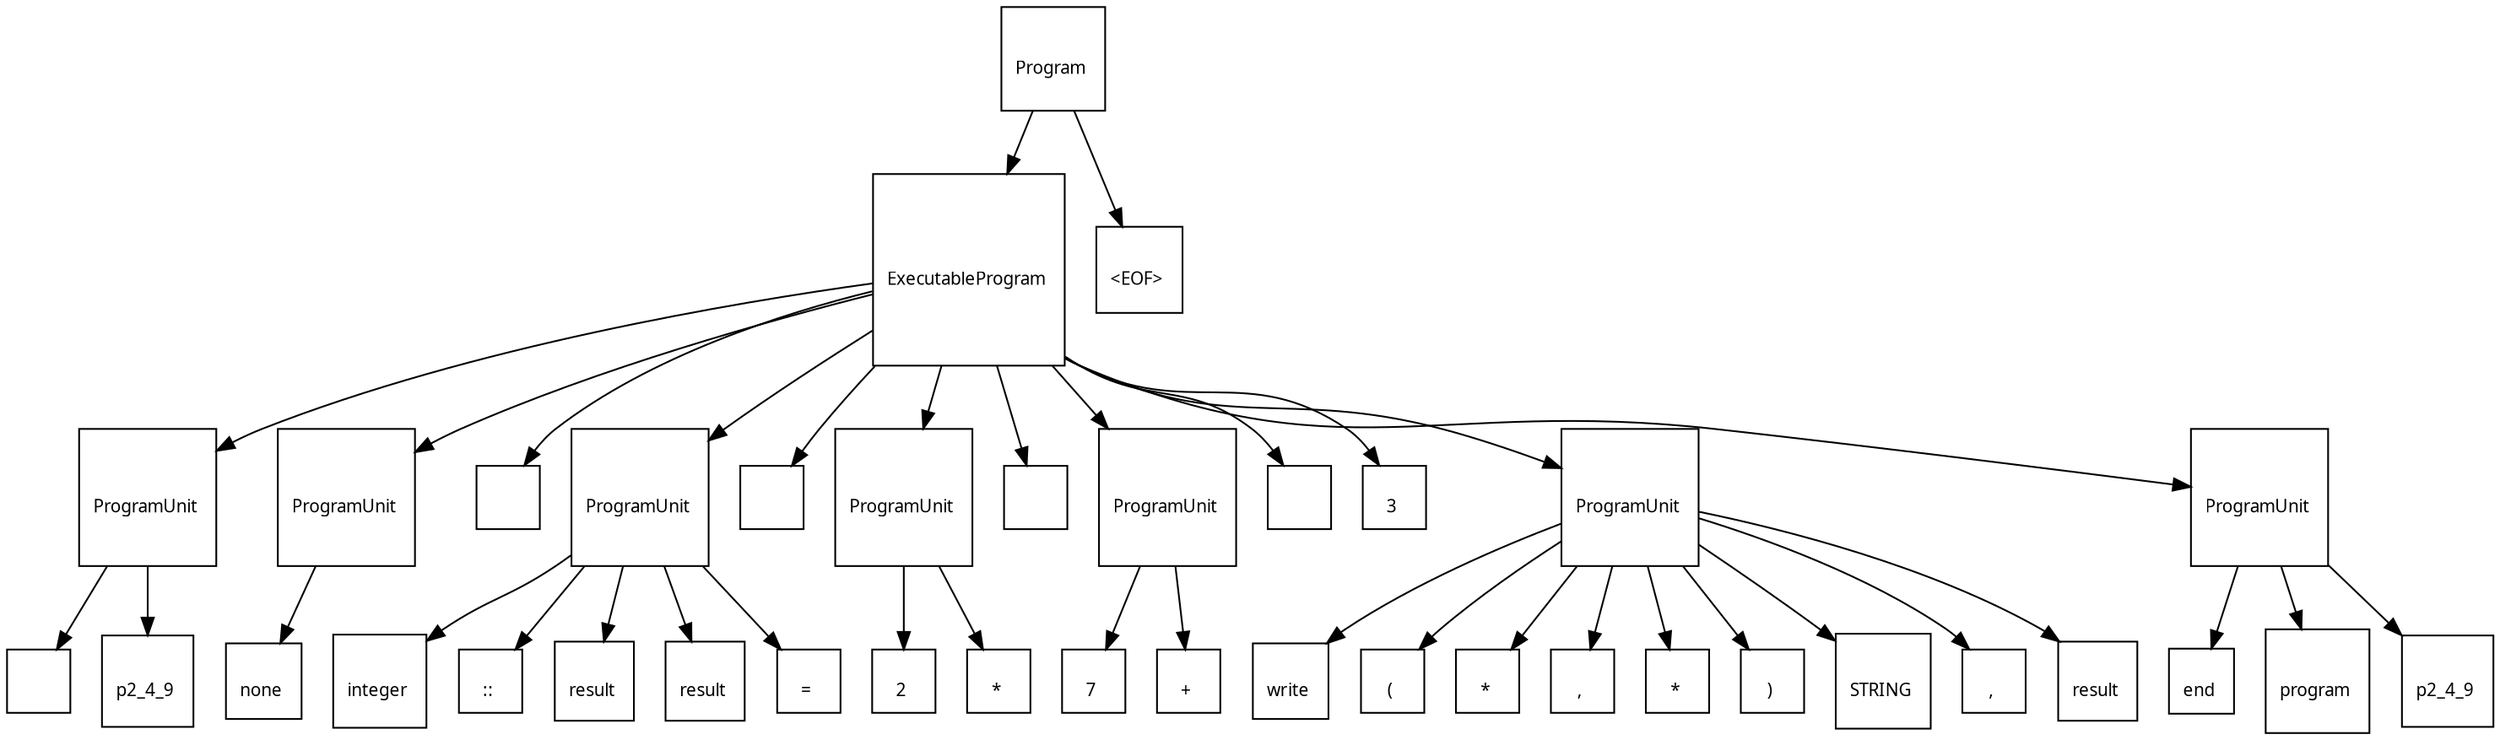 digraph G {
  charset="UTF-8"
  node [shape=square, fontname="Arial Unicode MS"];
  "e98c3f8d-95fd-42ff-97a0-4232eed9543c" [label="\lProgram \n", fontsize=10];
  "e98c3f8d-95fd-42ff-97a0-4232eed9543c" -> "74d8a6fc-184d-4193-a016-709cd0300656";
  "74d8a6fc-184d-4193-a016-709cd0300656" [label="\lExecutableProgram \n", fontsize=10];
  "74d8a6fc-184d-4193-a016-709cd0300656" -> "c8da627a-b9a1-437d-af94-557e3a5ef2fc";
  "c8da627a-b9a1-437d-af94-557e3a5ef2fc" [label="\lProgramUnit \n", fontsize=10];
  "c8da627a-b9a1-437d-af94-557e3a5ef2fc" -> "7c2749d3-e4e4-49b5-918b-2fccd5c60815";
  "7c2749d3-e4e4-49b5-918b-2fccd5c60815" [label="\l \n", fontsize=10];
  "c8da627a-b9a1-437d-af94-557e3a5ef2fc" -> "7be86cb3-e342-41f7-960e-d3111abede56";
  "7be86cb3-e342-41f7-960e-d3111abede56" [label="\lp2_4_9 \n", fontsize=10];
  "74d8a6fc-184d-4193-a016-709cd0300656" -> "0e448528-69e5-402a-9a56-0a57c538ce07";
  "0e448528-69e5-402a-9a56-0a57c538ce07" [label="\lProgramUnit \n", fontsize=10];
  "0e448528-69e5-402a-9a56-0a57c538ce07" -> "b3785eb0-37db-4fd3-9972-3ac6107ea2c6";
  "b3785eb0-37db-4fd3-9972-3ac6107ea2c6" [label="\lnone \n", fontsize=10];
  "74d8a6fc-184d-4193-a016-709cd0300656" -> "c19ae6ad-ac04-4478-aba2-f03b8afcd19e";
  "c19ae6ad-ac04-4478-aba2-f03b8afcd19e" [label="\l \n", fontsize=10];
  "74d8a6fc-184d-4193-a016-709cd0300656" -> "d78e9da9-b1cc-46b3-ad8d-b428987be1f8";
  "d78e9da9-b1cc-46b3-ad8d-b428987be1f8" [label="\lProgramUnit \n", fontsize=10];
  "d78e9da9-b1cc-46b3-ad8d-b428987be1f8" -> "0ecdf772-3462-40cb-94d9-f03c2d0f71ca";
  "0ecdf772-3462-40cb-94d9-f03c2d0f71ca" [label="\linteger \n", fontsize=10];
  "d78e9da9-b1cc-46b3-ad8d-b428987be1f8" -> "7d421a1c-90f6-4afd-b5a0-5288c38be0e3";
  "7d421a1c-90f6-4afd-b5a0-5288c38be0e3" [label="\l:: \n", fontsize=10];
  "d78e9da9-b1cc-46b3-ad8d-b428987be1f8" -> "290263bc-84e3-4957-b4da-5024cb94cf7b";
  "290263bc-84e3-4957-b4da-5024cb94cf7b" [label="\lresult \n", fontsize=10];
  "d78e9da9-b1cc-46b3-ad8d-b428987be1f8" -> "58165d9a-e2f1-4283-9679-6f680701dd79";
  "58165d9a-e2f1-4283-9679-6f680701dd79" [label="\lresult \n", fontsize=10];
  "d78e9da9-b1cc-46b3-ad8d-b428987be1f8" -> "8d124e8f-de94-4612-a569-97b16814c539";
  "8d124e8f-de94-4612-a569-97b16814c539" [label="\l= \n", fontsize=10];
  "74d8a6fc-184d-4193-a016-709cd0300656" -> "12666774-6381-42c4-910e-0e65d0a01c85";
  "12666774-6381-42c4-910e-0e65d0a01c85" [label="\l \n", fontsize=10];
  "74d8a6fc-184d-4193-a016-709cd0300656" -> "95083fb5-fe84-4d36-b013-f205f1b6e7de";
  "95083fb5-fe84-4d36-b013-f205f1b6e7de" [label="\lProgramUnit \n", fontsize=10];
  "95083fb5-fe84-4d36-b013-f205f1b6e7de" -> "9c401326-ad73-4864-ae3f-cbf2b513b3f3";
  "9c401326-ad73-4864-ae3f-cbf2b513b3f3" [label="\l2 \n", fontsize=10];
  "95083fb5-fe84-4d36-b013-f205f1b6e7de" -> "b5d214c3-bf3c-4fb0-944c-d81f53812554";
  "b5d214c3-bf3c-4fb0-944c-d81f53812554" [label="\l* \n", fontsize=10];
  "74d8a6fc-184d-4193-a016-709cd0300656" -> "2908ba89-3109-4eac-b61f-b23345a41f2f";
  "2908ba89-3109-4eac-b61f-b23345a41f2f" [label="\l \n", fontsize=10];
  "74d8a6fc-184d-4193-a016-709cd0300656" -> "fd2adbc5-9e65-4ba8-9128-b0f1bef5d049";
  "fd2adbc5-9e65-4ba8-9128-b0f1bef5d049" [label="\lProgramUnit \n", fontsize=10];
  "fd2adbc5-9e65-4ba8-9128-b0f1bef5d049" -> "3f98ca16-3de6-4873-87a5-e8f35026865e";
  "3f98ca16-3de6-4873-87a5-e8f35026865e" [label="\l7 \n", fontsize=10];
  "fd2adbc5-9e65-4ba8-9128-b0f1bef5d049" -> "948dfe06-1096-45bb-bd97-c0f361d1545c";
  "948dfe06-1096-45bb-bd97-c0f361d1545c" [label="\l+ \n", fontsize=10];
  "74d8a6fc-184d-4193-a016-709cd0300656" -> "e8ed31df-2c7f-4f56-9f30-85de450d9c21";
  "e8ed31df-2c7f-4f56-9f30-85de450d9c21" [label="\l \n", fontsize=10];
  "74d8a6fc-184d-4193-a016-709cd0300656" -> "30fb954d-e5a9-4e20-b62e-ba347107f60e";
  "30fb954d-e5a9-4e20-b62e-ba347107f60e" [label="\l3 \n", fontsize=10];
  "74d8a6fc-184d-4193-a016-709cd0300656" -> "c5cde322-6061-4eb5-b902-94337fbf0d47";
  "c5cde322-6061-4eb5-b902-94337fbf0d47" [label="\lProgramUnit \n", fontsize=10];
  "c5cde322-6061-4eb5-b902-94337fbf0d47" -> "ce694cf1-a350-4b05-849a-d63ef802c332";
  "ce694cf1-a350-4b05-849a-d63ef802c332" [label="\lwrite \n", fontsize=10];
  "c5cde322-6061-4eb5-b902-94337fbf0d47" -> "10618863-e810-4cd5-a566-784ccce7f22b";
  "10618863-e810-4cd5-a566-784ccce7f22b" [label="\l( \n", fontsize=10];
  "c5cde322-6061-4eb5-b902-94337fbf0d47" -> "77e4f689-2f72-44ab-87ab-e3ba22221803";
  "77e4f689-2f72-44ab-87ab-e3ba22221803" [label="\l* \n", fontsize=10];
  "c5cde322-6061-4eb5-b902-94337fbf0d47" -> "e1ef1931-3f52-44a6-b86c-4172f079837b";
  "e1ef1931-3f52-44a6-b86c-4172f079837b" [label="\l, \n", fontsize=10];
  "c5cde322-6061-4eb5-b902-94337fbf0d47" -> "89c85480-c83b-4aa4-8e39-c2821df42c6b";
  "89c85480-c83b-4aa4-8e39-c2821df42c6b" [label="\l* \n", fontsize=10];
  "c5cde322-6061-4eb5-b902-94337fbf0d47" -> "75eb88d4-28c9-4f96-adce-23a4c876513a";
  "75eb88d4-28c9-4f96-adce-23a4c876513a" [label="\l) \n", fontsize=10];
  "c5cde322-6061-4eb5-b902-94337fbf0d47" -> "1e570aa5-1a43-42d8-88ce-2f96182b80aa";
  "1e570aa5-1a43-42d8-88ce-2f96182b80aa" [label="\lSTRING \n", fontsize=10];
  "c5cde322-6061-4eb5-b902-94337fbf0d47" -> "2bda8989-4ca9-440f-9fc6-dd5574ad23f5";
  "2bda8989-4ca9-440f-9fc6-dd5574ad23f5" [label="\l, \n", fontsize=10];
  "c5cde322-6061-4eb5-b902-94337fbf0d47" -> "01038d41-83e4-4104-8703-2c31cbb98141";
  "01038d41-83e4-4104-8703-2c31cbb98141" [label="\lresult \n", fontsize=10];
  "74d8a6fc-184d-4193-a016-709cd0300656" -> "1cf4a67d-84b4-47ab-bcb5-bd6fe2481736";
  "1cf4a67d-84b4-47ab-bcb5-bd6fe2481736" [label="\lProgramUnit \n", fontsize=10];
  "1cf4a67d-84b4-47ab-bcb5-bd6fe2481736" -> "3a69e835-5405-478a-b80d-fa32dd1bbf54";
  "3a69e835-5405-478a-b80d-fa32dd1bbf54" [label="\lend \n", fontsize=10];
  "1cf4a67d-84b4-47ab-bcb5-bd6fe2481736" -> "1385097b-e15f-4144-b1c8-c9a8af7efd37";
  "1385097b-e15f-4144-b1c8-c9a8af7efd37" [label="\lprogram \n", fontsize=10];
  "1cf4a67d-84b4-47ab-bcb5-bd6fe2481736" -> "a33b97fd-33d0-412d-9d5f-7b7a032f28ae";
  "a33b97fd-33d0-412d-9d5f-7b7a032f28ae" [label="\lp2_4_9 \n", fontsize=10];
  "e98c3f8d-95fd-42ff-97a0-4232eed9543c" -> "e7206f6d-5858-4b0c-a3c9-892138a34554";
  "e7206f6d-5858-4b0c-a3c9-892138a34554" [label="\l&lt;EOF&gt; \n", fontsize=10];
}
